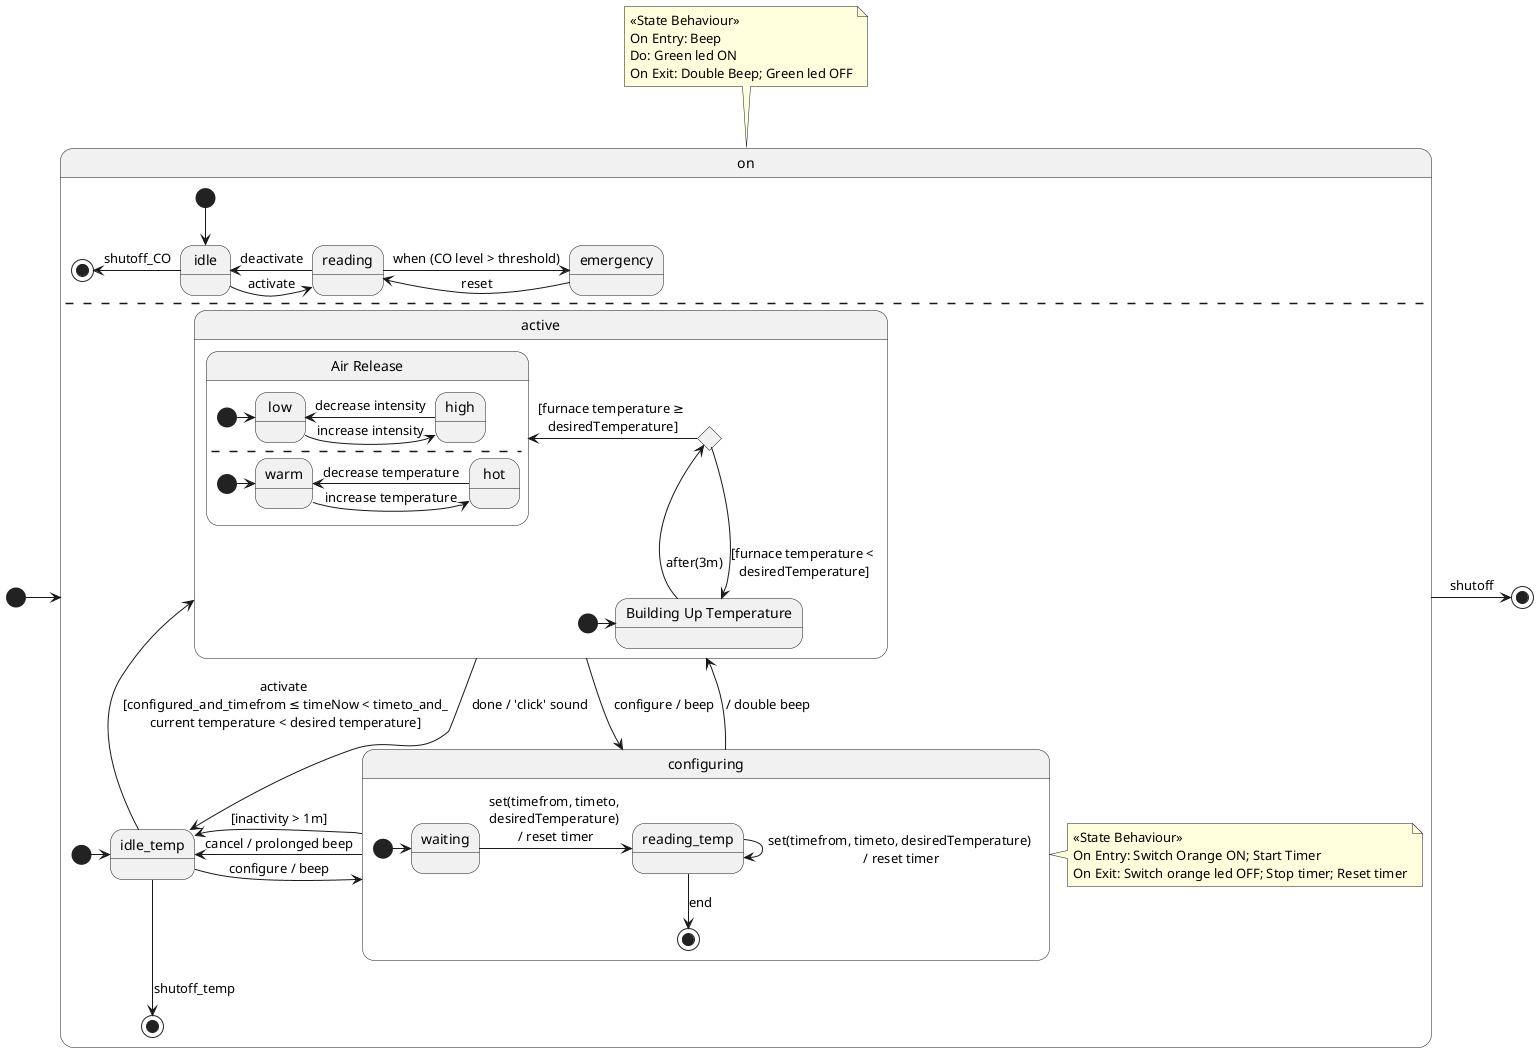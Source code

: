@startuml Air and Temperature Control
note "<<State Behaviour>>\nOn Entry: Beep\nDo: Green led ON\nOn Exit: Double Beep; Green led OFF" as N_on
state on {
  state idle
  state reading
  state emergency

  [*] -d-> idle
  idle -l> [*]: shutoff_CO
  idle -> reading: activate
  reading -> idle: deactivate
  reading -> emergency: when (CO level > threshold)
  emergency -> reading: reset
  --

  state idle_temp
  state active {
    state "Air Release" as AR {
      state low
      state high

      [*] -> low
      low -> high: increase intensity
      high -> low: decrease intensity
      --
      state warm
      state hot

      [*] -> warm
      warm -> hot: increase temperature
      hot -> warm: decrease temperature
    }

    state "Building Up Temperature" as BUT
    state air_choice <<choice>>

    [*] -> BUT
    BUT -u-> air_choice: after(3m)
    air_choice -l-> BUT: [furnace temperature < \ndesiredTemperature]
    air_choice -l> AR: [furnace temperature ≥ \ndesiredTemperature]


  }
  note "<<State Behaviour>>\nOn Entry: Switch Orange ON; Start Timer\nOn Exit: Switch orange led OFF; Stop timer; Reset timer" as N_configuring
  state configuring {
    state waiting
    state reading_temp
    
    [*] -> waiting
    waiting -> reading_temp: set(timefrom, timeto, \ndesiredTemperature) \n/ reset timer
    reading_temp -d-> reading_temp: set(timefrom, timeto, desiredTemperature) \n/ reset timer
    reading_temp --> [*]: end
  }

  N_configuring -l> configuring 
  [*] -r-> idle_temp
  idle_temp -d-> [*]: shutoff_temp
  idle_temp -u> active: activate \n[configured_and_timefrom ≤ timeNow < timeto_and_\ncurrent temperature < desired temperature]
  idle_temp -r> configuring: configure / beep
  active -d> idle_temp: done / 'click' sound
  configuring -l> idle_temp: [inactivity > 1m]
  configuring -l> idle_temp: cancel / prolonged beep
  active -d-> configuring: configure / beep
  configuring -u-> active: / double beep

}
N_on -d-> on
[*] -> on
on -> [*]: shutoff
@enduml

/' 
1. PlantUML does not allow for 2 state to have the same name
'/
